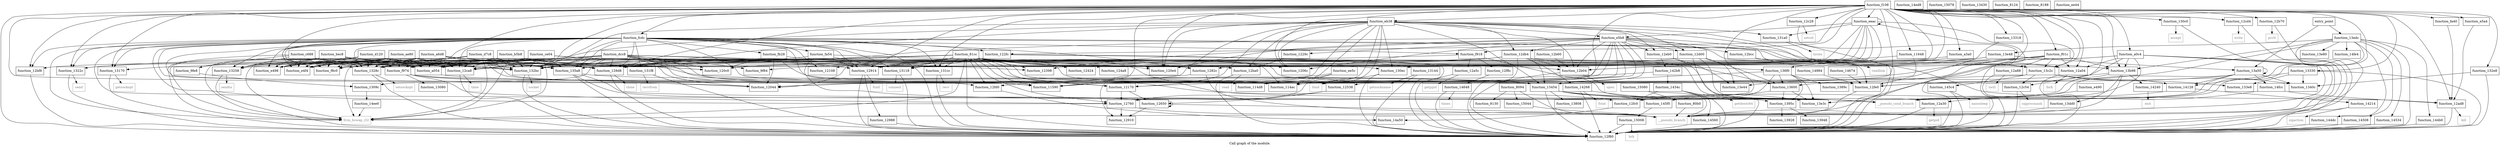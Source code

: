 digraph "Call graph of the module." {
  label="Call graph of the module.";
  node [shape=record];

  Node_function_f8c0 [label="{function_f8c0}"];
  Node_function_f918 [label="{function_f918}"];
  Node_function_f108 [label="{function_f108}"];
  Node_function_f974 [label="{function_f974}"];
  Node_function_131a0 [label="{function_131a0}"];
  Node_function_129d8 [label="{function_129d8}"];
  Node_function_122fc [label="{function_122fc}"];
  Node_function_12bf8 [label="{function_12bf8}"];
  Node_function_12398 [label="{function_12398}"];
  Node_function_12424 [label="{function_12424}"];
  Node_function_12c28 [label="{function_12c28}"];
  Node_function_fa40 [label="{function_fa40}"];
  Node_function_124a8 [label="{function_124a8}"];
  Node_function_fa54 [label="{function_fa54}"];
  Node_function_120e4 [label="{function_120e4}"];
  Node_function_12c54 [label="{function_12c54}"];
  Node_function_12538 [label="{function_12538}"];
  Node_function_12ca8 [label="{function_12ca8}"];
  Node_function_12650 [label="{function_12650}"];
  Node_function_12a88 [label="{function_12a88}"];
  Node_function_130c0 [label="{function_130c0}"];
  Node_function_12ad8 [label="{function_12ad8}"];
  Node_function_fb28 [label="{function_fb28}"];
  Node_function_fcdc [label="{function_fcdc}"];
  Node_function_12108 [label="{function_12108}"];
  Node_function_12cd4 [label="{function_12cd4}"];
  Node_function_12a04 [label="{function_12a04}"];
  Node_function_12d00 [label="{function_12d00}"];
  Node_function_12db4 [label="{function_12db4}"];
  Node_function_12760 [label="{function_12760}"];
  Node_function_12eb0 [label="{function_12eb0}"];
  Node_function_12f80 [label="{function_12f80}"];
  Node_function_12b04 [label="{function_12b04}"];
  Node_function_130ec [label="{function_130ec}"];
  Node_function_13118 [label="{function_13118}"];
  Node_function_12b60 [label="{function_12b60}"];
  Node_function_114ac [label="{function_114ac}"];
  Node_function_114d8 [label="{function_114d8}"];
  Node_function_11590 [label="{function_11590}"];
  Node_function_12f8c [label="{function_12f8c}"];
  Node_function_1282c [label="{function_1282c}"];
  Node_function_12910 [label="{function_12910}"];
  Node_function_12fc0 [label="{function_12fc0}"];
  Node_function_12fd0 [label="{function_12fd0}"];
  Node_function_12b70 [label="{function_12b70}"];
  Node_function_13144 [label="{function_13144}"];
  Node_function_12ba0 [label="{function_12ba0}"];
  Node_function_13170 [label="{function_13170}"];
  Node_function_11648 [label="{function_11648}"];
  Node_function_12914 [label="{function_12914}"];
  Node_function_12044 [label="{function_12044}"];
  Node_function_12bcc [label="{function_12bcc}"];
  Node_function_131cc [label="{function_131cc}"];
  Node_function_12170 [label="{function_12170}"];
  Node_function_12a30 [label="{function_12a30}"];
  Node_function_12fe0 [label="{function_12fe0}"];
  Node_function_12988 [label="{function_12988}"];
  Node_function_13080 [label="{function_13080}"];
  Node_function_1206c [label="{function_1206c}"];
  Node_function_120c0 [label="{function_120c0}"];
  Node_function_1229c [label="{function_1229c}"];
  Node_function_12a5c [label="{function_12a5c}"];
  Node_function_1309c [label="{function_1309c}"];
  Node_function_13258 [label="{function_13258}"];
  Node_function_1328c [label="{function_1328c}"];
  Node_function_132bc [label="{function_132bc}"];
  Node_function_132e8 [label="{function_132e8}"];
  Node_function_13318 [label="{function_13318}"];
  Node_function_13330 [label="{function_13330}"];
  Node_function_133e8 [label="{function_133e8}"];
  Node_function_1340c [label="{function_1340c}"];
  Node_function_131f8 [label="{function_131f8}"];
  Node_function_142b8 [label="{function_142b8}"];
  Node_function_1322c [label="{function_1322c}"];
  Node_fork [color="gray50", fontcolor="gray50", label="{fork}"];
  Node_getpid [color="gray50", fontcolor="gray50", label="{getpid}"];
  Node_getppid [color="gray50", fontcolor="gray50", label="{getppid}"];
  Node_ioctl [color="gray50", fontcolor="gray50", label="{ioctl}"];
  Node_kill [color="gray50", fontcolor="gray50", label="{kill}"];
  Node_open [color="gray50", fontcolor="gray50", label="{open}"];
  Node_prctl [color="gray50", fontcolor="gray50", label="{prctl}"];
  Node_read [color="gray50", fontcolor="gray50", label="{read}"];
  Node_readlink [color="gray50", fontcolor="gray50", label="{readlink}"];
  Node_setsid [color="gray50", fontcolor="gray50", label="{setsid}"];
  Node_sigprocmask [color="gray50", fontcolor="gray50", label="{sigprocmask}"];
  Node_time [color="gray50", fontcolor="gray50", label="{time}"];
  Node_write [color="gray50", fontcolor="gray50", label="{write}"];
  Node_accept [color="gray50", fontcolor="gray50", label="{accept}"];
  Node_bind [color="gray50", fontcolor="gray50", label="{bind}"];
  Node_connect [color="gray50", fontcolor="gray50", label="{connect}"];
  Node_getsockname [color="gray50", fontcolor="gray50", label="{getsockname}"];
  Node_getsockopt [color="gray50", fontcolor="gray50", label="{getsockopt}"];
  Node_listen [color="gray50", fontcolor="gray50", label="{listen}"];
  Node_recv [color="gray50", fontcolor="gray50", label="{recv}"];
  Node_recvfrom [color="gray50", fontcolor="gray50", label="{recvfrom}"];
  Node_send [color="gray50", fontcolor="gray50", label="{send}"];
  Node_sendto [color="gray50", fontcolor="gray50", label="{sendto}"];
  Node_setsockopt [color="gray50", fontcolor="gray50", label="{setsockopt}"];
  Node_socket [color="gray50", fontcolor="gray50", label="{socket}"];
  Node_sigaction [color="gray50", fontcolor="gray50", label="{sigaction}"];
  Node_exit [color="gray50", fontcolor="gray50", label="{exit}"];
  Node_fstat [color="gray50", fontcolor="gray50", label="{fstat}"];
  Node_getdents64 [color="gray50", fontcolor="gray50", label="{getdents64}"];
  Node_nanosleep [color="gray50", fontcolor="gray50", label="{nanosleep}"];
  Node_times [color="gray50", fontcolor="gray50", label="{times}"];
  Node_brk [color="gray50", fontcolor="gray50", label="{brk}"];
  Node_llvm_bswap_i32 [color="gray50", fontcolor="gray50", label="{llvm_bswap_i32}"];
  Node_function_13edc [label="{function_13edc}"];
  Node_function_14128 [label="{function_14128}"];
  Node_function_14214 [label="{function_14214}"];
  Node_function_14240 [label="{function_14240}"];
  Node_function_14268 [label="{function_14268}"];
  Node_function_1434c [label="{function_1434c}"];
  Node_function_144b0 [label="{function_144b0}"];
  Node_function_144dc [label="{function_144dc}"];
  Node_function_14508 [label="{function_14508}"];
  Node_function_14534 [label="{function_14534}"];
  Node_function_14560 [label="{function_14560}"];
  Node_function_145c4 [label="{function_145c4}"];
  Node_function_145f0 [label="{function_145f0}"];
  Node_function_14648 [label="{function_14648}"];
  Node_function_14674 [label="{function_14674}"];
  Node_function_14984 [label="{function_14984}"];
  Node_function_14a50 [label="{function_14a50}"];
  Node_function_14ed8 [label="{function_14ed8}"];
  Node_function_14ee0 [label="{function_14ee0}"];
  Node_function_14fcc [label="{function_14fcc}"];
  Node_function_14fe4 [label="{function_14fe4}"];
  Node_function_15008 [label="{function_15008}"];
  Node_function_15044 [label="{function_15044}"];
  Node_function_15078 [label="{function_15078}"];
  Node_function_15080 [label="{function_15080}"];
  Node_fcntl [color="gray50", fontcolor="gray50", label="{fcntl}"];
  Node_close [color="gray50", fontcolor="gray50", label="{close}"];
  Node_function_13430 [label="{function_13430}"];
  Node_function_13454 [label="{function_13454}"];
  Node_function_135a8 [label="{function_135a8}"];
  Node_function_13600 [label="{function_13600}"];
  Node_function_136f0 [label="{function_136f0}"];
  Node_function_13808 [label="{function_13808}"];
  Node_function_1389c [label="{function_1389c}"];
  Node_function_13928 [label="{function_13928}"];
  Node_function_13948 [label="{function_13948}"];
  Node_function_1395c [label="{function_1395c}"];
  Node_function_13a50 [label="{function_13a50}"];
  Node_function_13b98 [label="{function_13b98}"];
  Node_function_13c2c [label="{function_13c2c}"];
  Node_function_13dd0 [label="{function_13dd0}"];
  Node_function_13e3c [label="{function_13e3c}"];
  Node_function_13e44 [label="{function_13e44}"];
  Node_function_13e48 [label="{function_13e48}"];
  Node_function_13e80 [label="{function_13e80}"];
  Node___pseudo_branch [color="gray50", fontcolor="gray50", label="{__pseudo_branch}"];
  Node___pseudo_cond_branch [color="gray50", fontcolor="gray50", label="{__pseudo_cond_branch}"];
  Node_function_8094 [label="{function_8094}"];
  Node_function_80b0 [label="{function_80b0}"];
  Node_function_8124 [label="{function_8124}"];
  Node_function_8130 [label="{function_8130}"];
  Node_function_8188 [label="{function_8188}"];
  Node_entry_point [label="{entry_point}"];
  Node_function_81cc [label="{function_81cc}"];
  Node_function_9f84 [label="{function_9f84}"];
  Node_function_9fe8 [label="{function_9fe8}"];
  Node_function_a054 [label="{function_a054}"];
  Node_function_a0c4 [label="{function_a0c4}"];
  Node_function_a3a0 [label="{function_a3a0}"];
  Node_function_a6d8 [label="{function_a6d8}"];
  Node_function_ae80 [label="{function_ae80}"];
  Node_function_b5b8 [label="{function_b5b8}"];
  Node_function_bec8 [label="{function_bec8}"];
  Node_function_c688 [label="{function_c688}"];
  Node_function_ce04 [label="{function_ce04}"];
  Node_function_d120 [label="{function_d120}"];
  Node_function_d7c8 [label="{function_d7c8}"];
  Node_function_dcc8 [label="{function_dcc8}"];
  Node_function_e490 [label="{function_e490}"];
  Node_function_e498 [label="{function_e498}"];
  Node_function_e4f4 [label="{function_e4f4}"];
  Node_function_e5a4 [label="{function_e5a4}"];
  Node_function_e5b8 [label="{function_e5b8}"];
  Node_function_eb38 [label="{function_eb38}"];
  Node_function_ee44 [label="{function_ee44}"];
  Node_function_ee5c [label="{function_ee5c}"];
  Node_function_eeac [label="{function_eeac}"];
  Node_function_f01c [label="{function_f01c}"];
  Node_function_f918 -> Node_function_12ca8;
  Node_function_f918 -> Node_function_12f8c;
  Node_function_f918 -> Node_function_12a30;
  Node_function_f918 -> Node_function_12a5c;
  Node_function_f108 -> Node_function_f8c0;
  Node_function_f108 -> Node_function_f918;
  Node_function_f108 -> Node_function_f974;
  Node_function_f108 -> Node_function_129d8;
  Node_function_f108 -> Node_function_122fc;
  Node_function_f108 -> Node_function_12bf8;
  Node_function_f108 -> Node_function_12c28;
  Node_function_f108 -> Node_function_fa40;
  Node_function_f108 -> Node_function_120e4;
  Node_function_f108 -> Node_function_12c54;
  Node_function_f108 -> Node_function_130c0;
  Node_function_f108 -> Node_function_12ad8;
  Node_function_f108 -> Node_function_fcdc;
  Node_function_f108 -> Node_function_12cd4;
  Node_function_f108 -> Node_function_12a04;
  Node_function_f108 -> Node_function_12760;
  Node_function_f108 -> Node_function_12f80;
  Node_function_f108 -> Node_function_13118;
  Node_function_f108 -> Node_function_114ac;
  Node_function_f108 -> Node_function_114d8;
  Node_function_f108 -> Node_function_11590;
  Node_function_f108 -> Node_function_1282c;
  Node_function_f108 -> Node_function_12b70;
  Node_function_f108 -> Node_function_13170;
  Node_function_f108 -> Node_function_11648;
  Node_function_f108 -> Node_function_12914;
  Node_function_f108 -> Node_function_12044;
  Node_function_f108 -> Node_function_131cc;
  Node_function_f108 -> Node_function_1206c;
  Node_function_f108 -> Node_function_132bc;
  Node_function_f108 -> Node_function_132e8;
  Node_function_f108 -> Node_function_13318;
  Node_function_f108 -> Node_function_13330;
  Node_function_f108 -> Node_function_1322c;
  Node_function_f108 -> Node_function_13b98;
  Node_function_f108 -> Node_function_13c2c;
  Node_function_f108 -> Node___pseudo_branch;
  Node_function_f108 -> Node___pseudo_cond_branch;
  Node_function_f108 -> Node_function_a0c4;
  Node_function_f108 -> Node_function_a3a0;
  Node_function_f108 -> Node_function_e5a4;
  Node_function_f108 -> Node_function_eb38;
  Node_function_f108 -> Node_function_eeac;
  Node_function_f108 -> Node_function_f01c;
  Node_function_f974 -> Node_function_12760;
  Node_function_f974 -> Node_function_114ac;
  Node_function_f974 -> Node_function_114d8;
  Node_function_f974 -> Node_function_11590;
  Node_function_f974 -> Node_function_12044;
  Node_function_f974 -> Node_function_13080;
  Node_function_131a0 -> Node_function_12f80;
  Node_function_131a0 -> Node_listen;
  Node_function_129d8 -> Node_function_12f80;
  Node_function_129d8 -> Node_close;
  Node_function_122fc -> Node_function_129d8;
  Node_function_122fc -> Node_function_12f80;
  Node_function_122fc -> Node_function_13118;
  Node_function_122fc -> Node_function_13144;
  Node_function_122fc -> Node_function_132bc;
  Node_function_12bf8 -> Node_function_12f80;
  Node_function_12c28 -> Node_function_12f80;
  Node_function_12c28 -> Node_setsid;
  Node_function_fa40 -> Node_function_12ad8;
  Node_function_fa54 -> Node_function_120e4;
  Node_function_fa54 -> Node_function_13118;
  Node_function_fa54 -> Node_function_12914;
  Node_function_fa54 -> Node_function_132bc;
  Node_function_fa54 -> Node___pseudo_cond_branch;
  Node_function_12c54 -> Node_function_12f80;
  Node_function_12c54 -> Node_sigprocmask;
  Node_function_12538 -> Node_function_12650;
  Node_function_12538 -> Node_function_12760;
  Node_function_12ca8 -> Node_function_12f80;
  Node_function_12ca8 -> Node_time;
  Node_function_12650 -> Node_function_12650;
  Node_function_12650 -> Node_function_12910;
  Node_function_12650 -> Node___pseudo_branch;
  Node_function_12a88 -> Node_function_12f80;
  Node_function_12a88 -> Node_ioctl;
  Node_function_130c0 -> Node_function_12f80;
  Node_function_130c0 -> Node_accept;
  Node_function_12ad8 -> Node_function_12f80;
  Node_function_12ad8 -> Node_kill;
  Node_function_fb28 -> Node_function_12044;
  Node_function_fb28 -> Node_function_120c0;
  Node_function_fb28 -> Node_function_13454;
  Node_function_fb28 -> Node_function_136f0;
  Node_function_fcdc -> Node_function_f8c0;
  Node_function_fcdc -> Node_function_f918;
  Node_function_fcdc -> Node_function_129d8;
  Node_function_fcdc -> Node_function_122fc;
  Node_function_fcdc -> Node_function_12bf8;
  Node_function_fcdc -> Node_function_fa54;
  Node_function_fcdc -> Node_function_12ca8;
  Node_function_fcdc -> Node_function_fb28;
  Node_function_fcdc -> Node_function_12108;
  Node_function_fcdc -> Node_function_12a04;
  Node_function_fcdc -> Node_function_12760;
  Node_function_fcdc -> Node_function_12f80;
  Node_function_fcdc -> Node_function_13118;
  Node_function_fcdc -> Node_function_114ac;
  Node_function_fcdc -> Node_function_114d8;
  Node_function_fcdc -> Node_function_11590;
  Node_function_fcdc -> Node_function_1282c;
  Node_function_fcdc -> Node_function_12fc0;
  Node_function_fcdc -> Node_function_12fd0;
  Node_function_fcdc -> Node_function_13170;
  Node_function_fcdc -> Node_function_12914;
  Node_function_fcdc -> Node_function_131cc;
  Node_function_fcdc -> Node_function_13258;
  Node_function_fcdc -> Node_function_1328c;
  Node_function_fcdc -> Node_function_132bc;
  Node_function_fcdc -> Node_function_131f8;
  Node_function_fcdc -> Node_function_1322c;
  Node_function_fcdc -> Node_llvm_bswap_i32;
  Node_function_fcdc -> Node_function_135a8;
  Node_function_fcdc -> Node_function_13b98;
  Node_function_fcdc -> Node_function_e498;
  Node_function_fcdc -> Node_function_e4f4;
  Node_function_12cd4 -> Node_function_12f80;
  Node_function_12cd4 -> Node_write;
  Node_function_12a04 -> Node_function_12f80;
  Node_function_12a04 -> Node_fork;
  Node_function_12d00 -> Node_function_129d8;
  Node_function_12d00 -> Node_function_12f80;
  Node_function_12d00 -> Node_function_13600;
  Node_function_12d00 -> Node_function_13e3c;
  Node_function_12d00 -> Node_function_13e44;
  Node_function_12db4 -> Node_function_129d8;
  Node_function_12db4 -> Node_function_12f80;
  Node_function_12db4 -> Node_function_12b04;
  Node_function_12db4 -> Node_function_12914;
  Node_function_12db4 -> Node_function_14268;
  Node_function_12db4 -> Node_function_13454;
  Node_function_12db4 -> Node_function_135a8;
  Node_function_12db4 -> Node_function_13600;
  Node_function_12db4 -> Node_function_13e3c;
  Node_function_12760 -> Node_function_12910;
  Node_function_12760 -> Node___pseudo_branch;
  Node_function_12eb0 -> Node_function_142b8;
  Node_function_12eb0 -> Node_function_13e3c;
  Node_function_12eb0 -> Node_function_13e44;
  Node_function_12b04 -> Node_function_12f80;
  Node_function_12b04 -> Node_open;
  Node_function_130ec -> Node_function_12f80;
  Node_function_130ec -> Node_bind;
  Node_function_13118 -> Node_function_12f80;
  Node_function_13118 -> Node_connect;
  Node_function_12b60 -> Node_function_12b04;
  Node_function_12f8c -> Node_function_14648;
  Node_function_1282c -> Node_function_12910;
  Node_function_1282c -> Node___pseudo_branch;
  Node_function_12fc0 -> Node_function_14a50;
  Node_function_12fd0 -> Node_function_14a50;
  Node_function_12b70 -> Node_function_12f80;
  Node_function_12b70 -> Node_prctl;
  Node_function_13144 -> Node_function_12f80;
  Node_function_13144 -> Node_getsockname;
  Node_function_12ba0 -> Node_function_12f80;
  Node_function_12ba0 -> Node_read;
  Node_function_13170 -> Node_function_12f80;
  Node_function_13170 -> Node_getsockopt;
  Node_function_11648 -> Node_function_120c0;
  Node_function_11648 -> Node_function_13454;
  Node_function_12914 -> Node_function_12f80;
  Node_function_12914 -> Node_function_12988;
  Node_function_12914 -> Node_fcntl;
  Node_function_12bcc -> Node_function_12f80;
  Node_function_12bcc -> Node_readlink;
  Node_function_131cc -> Node_function_12f80;
  Node_function_131cc -> Node_recv;
  Node_function_12170 -> Node_function_12650;
  Node_function_12170 -> Node_function_12760;
  Node_function_12a30 -> Node_function_12f80;
  Node_function_12a30 -> Node_getpid;
  Node_function_12fe0 -> Node___pseudo_branch;
  Node_function_12988 -> Node_function_12f80;
  Node_function_1229c -> Node_function_12ba0;
  Node_function_12a5c -> Node_function_12f80;
  Node_function_12a5c -> Node_getppid;
  Node_function_1309c -> Node_function_14ee0;
  Node_function_13258 -> Node_function_12f80;
  Node_function_13258 -> Node_sendto;
  Node_function_1328c -> Node_function_12f80;
  Node_function_1328c -> Node_setsockopt;
  Node_function_132bc -> Node_function_12f80;
  Node_function_132bc -> Node_socket;
  Node_function_132e8 -> Node_function_12f80;
  Node_function_132e8 -> Node_function_1340c;
  Node_function_13318 -> Node_function_12fe0;
  Node_function_13330 -> Node_function_12f80;
  Node_function_13330 -> Node_function_133e8;
  Node_function_13330 -> Node_function_1340c;
  Node_function_13330 -> Node_function_14128;
  Node_function_131f8 -> Node_function_12f80;
  Node_function_131f8 -> Node_recvfrom;
  Node_function_142b8 -> Node_function_12fd0;
  Node_function_142b8 -> Node_function_1434c;
  Node_function_1322c -> Node_function_12f80;
  Node_function_1322c -> Node_send;
  Node_function_13edc -> Node_function_12f80;
  Node_function_13edc -> Node_function_12fe0;
  Node_function_13edc -> Node_function_144b0;
  Node_function_13edc -> Node_function_144dc;
  Node_function_13edc -> Node_function_14508;
  Node_function_13edc -> Node_function_14534;
  Node_function_13edc -> Node_function_14fe4;
  Node_function_13edc -> Node_function_13b98;
  Node_function_13edc -> Node_function_13e48;
  Node_function_13edc -> Node_function_13e80;
  Node_function_13edc -> Node___pseudo_branch;
  Node_function_13edc -> Node___pseudo_cond_branch;
  Node_function_14128 -> Node_function_12fc0;
  Node_function_14128 -> Node_function_14214;
  Node_function_14214 -> Node_function_12f80;
  Node_function_14214 -> Node_sigaction;
  Node_function_14240 -> Node_exit;
  Node_function_14268 -> Node_function_12f80;
  Node_function_14268 -> Node_fstat;
  Node_function_14268 -> Node___pseudo_cond_branch;
  Node_function_1434c -> Node_function_12f80;
  Node_function_1434c -> Node_function_12fc0;
  Node_function_1434c -> Node_getdents64;
  Node_function_1434c -> Node_function_14560;
  Node_function_144b0 -> Node_function_12f80;
  Node_function_144dc -> Node_function_12f80;
  Node_function_14508 -> Node_function_12f80;
  Node_function_14534 -> Node_function_12f80;
  Node_function_14560 -> Node_function_12f80;
  Node_function_145c4 -> Node_function_12f80;
  Node_function_145c4 -> Node_nanosleep;
  Node_function_145f0 -> Node_function_15008;
  Node_function_14648 -> Node_function_12f80;
  Node_function_14648 -> Node_times;
  Node_function_14674 -> Node_function_12fe0;
  Node_function_14984 -> Node_function_12fe0;
  Node_function_14ee0 -> Node_llvm_bswap_i32;
  Node_function_14fcc -> Node_function_12ad8;
  Node_function_14fcc -> Node_function_12a30;
  Node_function_15008 -> Node_function_12f80;
  Node_function_15008 -> Node_brk;
  Node_function_15044 -> Node___pseudo_branch;
  Node_function_15080 -> Node___pseudo_branch;
  Node_function_15080 -> Node_function_80b0;
  Node_function_13454 -> Node_function_12f80;
  Node_function_13454 -> Node_function_145f0;
  Node_function_13454 -> Node_function_13808;
  Node_function_13454 -> Node_function_1395c;
  Node_function_13454 -> Node_function_13e3c;
  Node_function_13454 -> Node___pseudo_cond_branch;
  Node_function_135a8 -> Node_function_12650;
  Node_function_135a8 -> Node_function_12f80;
  Node_function_135a8 -> Node_function_13454;
  Node_function_135a8 -> Node___pseudo_cond_branch;
  Node_function_13600 -> Node_function_145f0;
  Node_function_13600 -> Node_function_1395c;
  Node_function_13600 -> Node_function_13e3c;
  Node_function_136f0 -> Node_function_12fc0;
  Node_function_136f0 -> Node_function_13454;
  Node_function_136f0 -> Node_function_13600;
  Node_function_136f0 -> Node_function_1389c;
  Node_function_136f0 -> Node_function_1395c;
  Node_function_136f0 -> Node_function_13e3c;
  Node_function_1395c -> Node_function_13928;
  Node_function_1395c -> Node_function_13948;
  Node_function_13a50 -> Node_function_12fe0;
  Node_function_13a50 -> Node_function_1340c;
  Node_function_13a50 -> Node_function_14128;
  Node_function_13a50 -> Node_function_14fcc;
  Node_function_13a50 -> Node_function_13a50;
  Node_function_13a50 -> Node_function_13e3c;
  Node_function_13a50 -> Node___pseudo_cond_branch;
  Node_function_13b98 -> Node_function_14240;
  Node_function_13b98 -> Node_function_13dd0;
  Node_function_13b98 -> Node_function_13e3c;
  Node_function_13b98 -> Node_function_13e44;
  Node_function_13b98 -> Node___pseudo_branch;
  Node_function_13c2c -> Node_function_12c54;
  Node_function_13c2c -> Node_function_12f80;
  Node_function_13c2c -> Node_function_133e8;
  Node_function_13c2c -> Node_function_1340c;
  Node_function_13c2c -> Node_function_14128;
  Node_function_13c2c -> Node_function_145c4;
  Node_function_13dd0 -> Node___pseudo_branch;
  Node_function_13e48 -> Node_function_12b04;
  Node_function_13e48 -> Node_function_12914;
  Node_function_13e48 -> Node_function_13a50;
  Node_function_8094 -> Node_function_15044;
  Node_function_8094 -> Node___pseudo_branch;
  Node_function_8094 -> Node_function_8130;
  Node_function_80b0 -> Node___pseudo_branch;
  Node_entry_point -> Node_function_13edc;
  Node_entry_point -> Node_function_13a50;
  Node_function_81cc -> Node_function_f8c0;
  Node_function_81cc -> Node_function_129d8;
  Node_function_81cc -> Node_function_12bf8;
  Node_function_81cc -> Node_function_12398;
  Node_function_81cc -> Node_function_12424;
  Node_function_81cc -> Node_function_124a8;
  Node_function_81cc -> Node_function_120e4;
  Node_function_81cc -> Node_function_12538;
  Node_function_81cc -> Node_function_12ca8;
  Node_function_81cc -> Node_function_12108;
  Node_function_81cc -> Node_function_12760;
  Node_function_81cc -> Node_function_12f80;
  Node_function_81cc -> Node_function_13118;
  Node_function_81cc -> Node_function_114ac;
  Node_function_81cc -> Node_function_114d8;
  Node_function_81cc -> Node_function_11590;
  Node_function_81cc -> Node_function_1282c;
  Node_function_81cc -> Node_function_12fc0;
  Node_function_81cc -> Node_function_12fd0;
  Node_function_81cc -> Node_function_13170;
  Node_function_81cc -> Node_function_12914;
  Node_function_81cc -> Node_function_12044;
  Node_function_81cc -> Node_function_131cc;
  Node_function_81cc -> Node_function_12170;
  Node_function_81cc -> Node_function_12fe0;
  Node_function_81cc -> Node_function_1206c;
  Node_function_81cc -> Node_function_1328c;
  Node_function_81cc -> Node_function_132bc;
  Node_function_81cc -> Node_function_1322c;
  Node_function_81cc -> Node_llvm_bswap_i32;
  Node_function_81cc -> Node_function_135a8;
  Node_function_81cc -> Node_function_13c2c;
  Node_function_81cc -> Node___pseudo_cond_branch;
  Node_function_81cc -> Node_function_9f84;
  Node_function_81cc -> Node_function_a054;
  Node_function_9fe8 -> Node_function_1309c;
  Node_function_a054 -> Node_function_12170;
  Node_function_a0c4 -> Node_function_12a04;
  Node_function_a0c4 -> Node_function_12f80;
  Node_function_a0c4 -> Node_function_120c0;
  Node_function_a0c4 -> Node_llvm_bswap_i32;
  Node_function_a0c4 -> Node_function_135a8;
  Node_function_a0c4 -> Node_function_13600;
  Node_function_a0c4 -> Node_function_13b98;
  Node_function_a0c4 -> Node___pseudo_branch;
  Node_function_a0c4 -> Node___pseudo_cond_branch;
  Node_function_a3a0 -> Node_function_135a8;
  Node_function_a3a0 -> Node_function_136f0;
  Node_function_a6d8 -> Node_function_f8c0;
  Node_function_a6d8 -> Node_function_f974;
  Node_function_a6d8 -> Node_function_129d8;
  Node_function_a6d8 -> Node_function_12ca8;
  Node_function_a6d8 -> Node_function_120c0;
  Node_function_a6d8 -> Node_function_13258;
  Node_function_a6d8 -> Node_function_1328c;
  Node_function_a6d8 -> Node_function_132bc;
  Node_function_a6d8 -> Node_llvm_bswap_i32;
  Node_function_a6d8 -> Node_function_135a8;
  Node_function_a6d8 -> Node_function_a054;
  Node_function_a6d8 -> Node_function_e498;
  Node_function_a6d8 -> Node_function_e4f4;
  Node_function_ae80 -> Node_function_f8c0;
  Node_function_ae80 -> Node_function_f974;
  Node_function_ae80 -> Node_function_129d8;
  Node_function_ae80 -> Node_function_12ca8;
  Node_function_ae80 -> Node_function_13258;
  Node_function_ae80 -> Node_function_1328c;
  Node_function_ae80 -> Node_function_132bc;
  Node_function_ae80 -> Node_llvm_bswap_i32;
  Node_function_ae80 -> Node_function_135a8;
  Node_function_ae80 -> Node_function_a054;
  Node_function_ae80 -> Node_function_e498;
  Node_function_ae80 -> Node_function_e4f4;
  Node_function_b5b8 -> Node_function_f8c0;
  Node_function_b5b8 -> Node_function_f974;
  Node_function_b5b8 -> Node_function_129d8;
  Node_function_b5b8 -> Node_function_12ca8;
  Node_function_b5b8 -> Node_function_13118;
  Node_function_b5b8 -> Node_function_12914;
  Node_function_b5b8 -> Node_function_13258;
  Node_function_b5b8 -> Node_function_1328c;
  Node_function_b5b8 -> Node_function_132bc;
  Node_function_b5b8 -> Node_function_131f8;
  Node_function_b5b8 -> Node_llvm_bswap_i32;
  Node_function_b5b8 -> Node_function_13454;
  Node_function_b5b8 -> Node_function_135a8;
  Node_function_b5b8 -> Node_function_a054;
  Node_function_b5b8 -> Node_function_e498;
  Node_function_b5b8 -> Node_function_e4f4;
  Node_function_bec8 -> Node_function_f8c0;
  Node_function_bec8 -> Node_function_f974;
  Node_function_bec8 -> Node_function_129d8;
  Node_function_bec8 -> Node_function_12ca8;
  Node_function_bec8 -> Node_function_13258;
  Node_function_bec8 -> Node_function_1328c;
  Node_function_bec8 -> Node_function_132bc;
  Node_function_bec8 -> Node_llvm_bswap_i32;
  Node_function_bec8 -> Node_function_135a8;
  Node_function_bec8 -> Node_function_9fe8;
  Node_function_bec8 -> Node_function_a054;
  Node_function_bec8 -> Node_function_e498;
  Node_function_bec8 -> Node_function_e4f4;
  Node_function_c688 -> Node_function_f8c0;
  Node_function_c688 -> Node_function_129d8;
  Node_function_c688 -> Node_function_12ca8;
  Node_function_c688 -> Node_function_13258;
  Node_function_c688 -> Node_function_1328c;
  Node_function_c688 -> Node_function_132bc;
  Node_function_c688 -> Node_llvm_bswap_i32;
  Node_function_c688 -> Node_function_135a8;
  Node_function_c688 -> Node_function_9fe8;
  Node_function_c688 -> Node_function_a054;
  Node_function_c688 -> Node_function_e498;
  Node_function_c688 -> Node_function_e4f4;
  Node_function_ce04 -> Node_function_f8c0;
  Node_function_ce04 -> Node_function_f974;
  Node_function_ce04 -> Node_function_12ca8;
  Node_function_ce04 -> Node_function_130ec;
  Node_function_ce04 -> Node_function_13118;
  Node_function_ce04 -> Node_function_132bc;
  Node_function_ce04 -> Node_function_1322c;
  Node_function_ce04 -> Node_llvm_bswap_i32;
  Node_function_ce04 -> Node_function_135a8;
  Node_function_ce04 -> Node_function_a054;
  Node_function_d120 -> Node_function_f8c0;
  Node_function_d120 -> Node_function_f974;
  Node_function_d120 -> Node_function_129d8;
  Node_function_d120 -> Node_function_12ca8;
  Node_function_d120 -> Node_function_13258;
  Node_function_d120 -> Node_function_1328c;
  Node_function_d120 -> Node_function_132bc;
  Node_function_d120 -> Node_llvm_bswap_i32;
  Node_function_d120 -> Node_function_135a8;
  Node_function_d120 -> Node_function_a054;
  Node_function_d120 -> Node_function_e498;
  Node_function_d120 -> Node_function_e4f4;
  Node_function_d7c8 -> Node_function_f8c0;
  Node_function_d7c8 -> Node_function_129d8;
  Node_function_d7c8 -> Node_function_12ca8;
  Node_function_d7c8 -> Node_function_114ac;
  Node_function_d7c8 -> Node_function_11590;
  Node_function_d7c8 -> Node_function_120c0;
  Node_function_d7c8 -> Node_function_13258;
  Node_function_d7c8 -> Node_function_1328c;
  Node_function_d7c8 -> Node_function_132bc;
  Node_function_d7c8 -> Node_llvm_bswap_i32;
  Node_function_d7c8 -> Node_function_135a8;
  Node_function_d7c8 -> Node_function_a054;
  Node_function_d7c8 -> Node_function_e498;
  Node_function_d7c8 -> Node_function_e4f4;
  Node_function_dcc8 -> Node_function_f8c0;
  Node_function_dcc8 -> Node_function_f974;
  Node_function_dcc8 -> Node_function_129d8;
  Node_function_dcc8 -> Node_function_12398;
  Node_function_dcc8 -> Node_function_12ca8;
  Node_function_dcc8 -> Node_function_12b04;
  Node_function_dcc8 -> Node_function_114ac;
  Node_function_dcc8 -> Node_function_114d8;
  Node_function_dcc8 -> Node_function_11590;
  Node_function_dcc8 -> Node_function_12ba0;
  Node_function_dcc8 -> Node_function_12044;
  Node_function_dcc8 -> Node_function_120c0;
  Node_function_dcc8 -> Node_function_1309c;
  Node_function_dcc8 -> Node_function_13258;
  Node_function_dcc8 -> Node_function_1328c;
  Node_function_dcc8 -> Node_function_132bc;
  Node_function_dcc8 -> Node_function_135a8;
  Node_function_dcc8 -> Node_function_9f84;
  Node_function_dcc8 -> Node_function_a054;
  Node_function_dcc8 -> Node_function_e498;
  Node_function_dcc8 -> Node_function_e4f4;
  Node_function_e490 -> Node___pseudo_cond_branch;
  Node_function_e5a4 -> Node_function_12ad8;
  Node_function_e5b8 -> Node_function_129d8;
  Node_function_e5b8 -> Node_function_12398;
  Node_function_e5b8 -> Node_function_120e4;
  Node_function_e5b8 -> Node_function_12538;
  Node_function_e5b8 -> Node_function_12ad8;
  Node_function_e5b8 -> Node_function_12d00;
  Node_function_e5b8 -> Node_function_12db4;
  Node_function_e5b8 -> Node_function_12eb0;
  Node_function_e5b8 -> Node_function_12b04;
  Node_function_e5b8 -> Node_function_114ac;
  Node_function_e5b8 -> Node_function_114d8;
  Node_function_e5b8 -> Node_function_11590;
  Node_function_e5b8 -> Node_function_12044;
  Node_function_e5b8 -> Node_function_12bcc;
  Node_function_e5b8 -> Node_function_12170;
  Node_function_e5b8 -> Node_function_12fe0;
  Node_function_e5b8 -> Node_function_1206c;
  Node_function_e5b8 -> Node_function_1229c;
  Node_function_e5b8 -> Node_function_13c2c;
  Node_function_eb38 -> Node_function_131a0;
  Node_function_eb38 -> Node_function_129d8;
  Node_function_eb38 -> Node_function_120e4;
  Node_function_eb38 -> Node_function_12ca8;
  Node_function_eb38 -> Node_function_12a04;
  Node_function_eb38 -> Node_function_12d00;
  Node_function_eb38 -> Node_function_12db4;
  Node_function_eb38 -> Node_function_12760;
  Node_function_eb38 -> Node_function_12eb0;
  Node_function_eb38 -> Node_function_12b04;
  Node_function_eb38 -> Node_function_130ec;
  Node_function_eb38 -> Node_function_114ac;
  Node_function_eb38 -> Node_function_114d8;
  Node_function_eb38 -> Node_function_11590;
  Node_function_eb38 -> Node_function_12ba0;
  Node_function_eb38 -> Node_function_12044;
  Node_function_eb38 -> Node_function_12170;
  Node_function_eb38 -> Node_function_1206c;
  Node_function_eb38 -> Node_function_132bc;
  Node_function_eb38 -> Node_function_13454;
  Node_function_eb38 -> Node_function_13c2c;
  Node_function_eb38 -> Node_function_e5b8;
  Node_function_ee5c -> Node_function_114ac;
  Node_function_ee5c -> Node_function_114d8;
  Node_function_ee5c -> Node_function_11590;
  Node_function_eeac -> Node_function_131a0;
  Node_function_eeac -> Node_function_129d8;
  Node_function_eeac -> Node_function_12f80;
  Node_function_eeac -> Node_function_130ec;
  Node_function_eeac -> Node_function_13118;
  Node_function_eeac -> Node_function_12914;
  Node_function_eeac -> Node_function_1328c;
  Node_function_eeac -> Node_function_132bc;
  Node_function_eeac -> Node_function_13c2c;
  Node_function_eeac -> Node_function_e5b8;
  Node_function_eeac -> Node_function_eeac;
  Node_function_f01c -> Node_function_12a88;
  Node_function_f01c -> Node_function_12a04;
  Node_function_f01c -> Node_function_12b04;
  Node_function_f01c -> Node_function_114ac;
  Node_function_f01c -> Node_function_114d8;
  Node_function_f01c -> Node_function_11590;
  Node_function_f01c -> Node_function_13b98;
  Node_function_f01c -> Node_function_13c2c;
}
